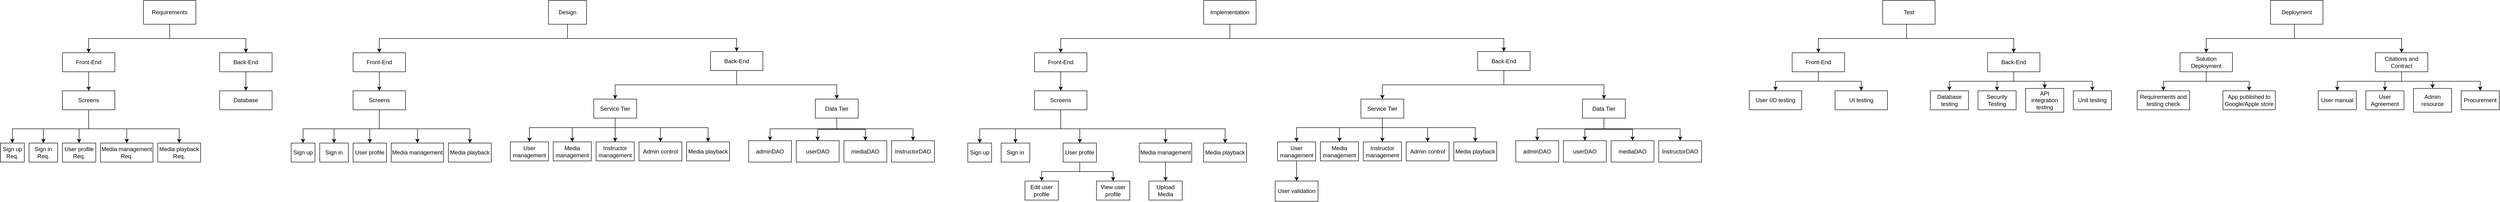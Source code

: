 <mxfile version="14.4.3" type="github">
  <diagram id="Z83CDnLwwzP-TWheSOMz" name="Page-1">
    <mxGraphModel dx="1422" dy="794" grid="1" gridSize="10" guides="1" tooltips="1" connect="1" arrows="1" fold="1" page="1" pageScale="1" pageWidth="850" pageHeight="1100" math="0" shadow="0">
      <root>
        <mxCell id="0" />
        <mxCell id="1" parent="0" />
        <mxCell id="xZ4t5qYj1OsYNwdSgrL3-1" value="Back-End" style="rounded=0;whiteSpace=wrap;html=1;" vertex="1" parent="1">
          <mxGeometry x="470" y="390" width="110" height="40" as="geometry" />
        </mxCell>
        <mxCell id="xZ4t5qYj1OsYNwdSgrL3-2" value="Database" style="rounded=0;whiteSpace=wrap;html=1;" vertex="1" parent="1">
          <mxGeometry x="470" y="470" width="110" height="40" as="geometry" />
        </mxCell>
        <mxCell id="xZ4t5qYj1OsYNwdSgrL3-3" value="" style="endArrow=classic;html=1;entryX=0.5;entryY=0;entryDx=0;entryDy=0;exitX=0.5;exitY=1;exitDx=0;exitDy=0;" edge="1" parent="1" source="xZ4t5qYj1OsYNwdSgrL3-1" target="xZ4t5qYj1OsYNwdSgrL3-2">
          <mxGeometry width="50" height="50" relative="1" as="geometry">
            <mxPoint x="130" y="430" as="sourcePoint" />
            <mxPoint x="180" y="380" as="targetPoint" />
          </mxGeometry>
        </mxCell>
        <mxCell id="xZ4t5qYj1OsYNwdSgrL3-6" value="" style="edgeStyle=orthogonalEdgeStyle;rounded=0;orthogonalLoop=1;jettySize=auto;html=1;" edge="1" parent="1" source="xZ4t5qYj1OsYNwdSgrL3-4" target="xZ4t5qYj1OsYNwdSgrL3-5">
          <mxGeometry relative="1" as="geometry" />
        </mxCell>
        <mxCell id="xZ4t5qYj1OsYNwdSgrL3-4" value="Front-End" style="rounded=0;whiteSpace=wrap;html=1;" vertex="1" parent="1">
          <mxGeometry x="140" y="390" width="110" height="40" as="geometry" />
        </mxCell>
        <mxCell id="xZ4t5qYj1OsYNwdSgrL3-16" value="" style="edgeStyle=orthogonalEdgeStyle;rounded=0;orthogonalLoop=1;jettySize=auto;html=1;entryX=0.5;entryY=0;entryDx=0;entryDy=0;" edge="1" parent="1" source="xZ4t5qYj1OsYNwdSgrL3-5" target="xZ4t5qYj1OsYNwdSgrL3-11">
          <mxGeometry relative="1" as="geometry">
            <Array as="points">
              <mxPoint x="195" y="550" />
              <mxPoint x="385" y="550" />
            </Array>
          </mxGeometry>
        </mxCell>
        <mxCell id="xZ4t5qYj1OsYNwdSgrL3-17" value="" style="edgeStyle=orthogonalEdgeStyle;rounded=0;orthogonalLoop=1;jettySize=auto;html=1;entryX=0.5;entryY=0;entryDx=0;entryDy=0;" edge="1" parent="1" source="xZ4t5qYj1OsYNwdSgrL3-5" target="xZ4t5qYj1OsYNwdSgrL3-7">
          <mxGeometry relative="1" as="geometry">
            <Array as="points">
              <mxPoint x="195" y="550" />
              <mxPoint x="35" y="550" />
            </Array>
          </mxGeometry>
        </mxCell>
        <mxCell id="xZ4t5qYj1OsYNwdSgrL3-18" value="" style="edgeStyle=orthogonalEdgeStyle;rounded=0;orthogonalLoop=1;jettySize=auto;html=1;" edge="1" parent="1" source="xZ4t5qYj1OsYNwdSgrL3-5" target="xZ4t5qYj1OsYNwdSgrL3-8">
          <mxGeometry relative="1" as="geometry">
            <Array as="points">
              <mxPoint x="195" y="550" />
              <mxPoint x="100" y="550" />
            </Array>
          </mxGeometry>
        </mxCell>
        <mxCell id="xZ4t5qYj1OsYNwdSgrL3-19" value="" style="edgeStyle=orthogonalEdgeStyle;rounded=0;orthogonalLoop=1;jettySize=auto;html=1;entryX=0.5;entryY=0;entryDx=0;entryDy=0;" edge="1" parent="1" source="xZ4t5qYj1OsYNwdSgrL3-5" target="xZ4t5qYj1OsYNwdSgrL3-10">
          <mxGeometry relative="1" as="geometry">
            <Array as="points">
              <mxPoint x="195" y="550" />
              <mxPoint x="275" y="550" />
            </Array>
          </mxGeometry>
        </mxCell>
        <mxCell id="xZ4t5qYj1OsYNwdSgrL3-5" value="Screens" style="rounded=0;whiteSpace=wrap;html=1;" vertex="1" parent="1">
          <mxGeometry x="140" y="470" width="110" height="40" as="geometry" />
        </mxCell>
        <mxCell id="xZ4t5qYj1OsYNwdSgrL3-7" value="Sign up Req." style="rounded=0;whiteSpace=wrap;html=1;" vertex="1" parent="1">
          <mxGeometry x="10" y="580" width="50" height="40" as="geometry" />
        </mxCell>
        <mxCell id="xZ4t5qYj1OsYNwdSgrL3-8" value="Sign in&lt;br&gt;Req." style="rounded=0;whiteSpace=wrap;html=1;" vertex="1" parent="1">
          <mxGeometry x="70" y="580" width="60" height="40" as="geometry" />
        </mxCell>
        <mxCell id="xZ4t5qYj1OsYNwdSgrL3-9" value="User profile&lt;br&gt;Req." style="rounded=0;whiteSpace=wrap;html=1;" vertex="1" parent="1">
          <mxGeometry x="140" y="580" width="70" height="40" as="geometry" />
        </mxCell>
        <mxCell id="xZ4t5qYj1OsYNwdSgrL3-10" value="Media management&lt;br&gt;Req." style="rounded=0;whiteSpace=wrap;html=1;" vertex="1" parent="1">
          <mxGeometry x="220" y="580" width="110" height="40" as="geometry" />
        </mxCell>
        <mxCell id="xZ4t5qYj1OsYNwdSgrL3-11" value="Media playback&lt;br&gt;Req." style="rounded=0;whiteSpace=wrap;html=1;" vertex="1" parent="1">
          <mxGeometry x="340" y="580" width="90" height="40" as="geometry" />
        </mxCell>
        <mxCell id="xZ4t5qYj1OsYNwdSgrL3-20" value="" style="edgeStyle=orthogonalEdgeStyle;rounded=0;orthogonalLoop=1;jettySize=auto;html=1;entryX=0.5;entryY=0;entryDx=0;entryDy=0;exitX=0.5;exitY=1;exitDx=0;exitDy=0;" edge="1" parent="1" source="xZ4t5qYj1OsYNwdSgrL3-5" target="xZ4t5qYj1OsYNwdSgrL3-9">
          <mxGeometry relative="1" as="geometry">
            <mxPoint x="205" y="540" as="sourcePoint" />
            <mxPoint x="285" y="590" as="targetPoint" />
            <Array as="points">
              <mxPoint x="195" y="550" />
              <mxPoint x="175" y="550" />
            </Array>
          </mxGeometry>
        </mxCell>
        <mxCell id="xZ4t5qYj1OsYNwdSgrL3-24" value="" style="edgeStyle=orthogonalEdgeStyle;rounded=0;orthogonalLoop=1;jettySize=auto;html=1;" edge="1" parent="1" source="xZ4t5qYj1OsYNwdSgrL3-23" target="xZ4t5qYj1OsYNwdSgrL3-4">
          <mxGeometry relative="1" as="geometry">
            <Array as="points">
              <mxPoint x="365" y="360" />
              <mxPoint x="195" y="360" />
            </Array>
          </mxGeometry>
        </mxCell>
        <mxCell id="xZ4t5qYj1OsYNwdSgrL3-25" style="edgeStyle=orthogonalEdgeStyle;rounded=0;orthogonalLoop=1;jettySize=auto;html=1;entryX=0.5;entryY=0;entryDx=0;entryDy=0;" edge="1" parent="1" source="xZ4t5qYj1OsYNwdSgrL3-23" target="xZ4t5qYj1OsYNwdSgrL3-1">
          <mxGeometry relative="1" as="geometry">
            <Array as="points">
              <mxPoint x="365" y="360" />
              <mxPoint x="525" y="360" />
            </Array>
          </mxGeometry>
        </mxCell>
        <mxCell id="xZ4t5qYj1OsYNwdSgrL3-23" value="Requirements" style="rounded=0;whiteSpace=wrap;html=1;" vertex="1" parent="1">
          <mxGeometry x="310" y="280" width="110" height="50" as="geometry" />
        </mxCell>
        <mxCell id="xZ4t5qYj1OsYNwdSgrL3-62" style="edgeStyle=orthogonalEdgeStyle;rounded=0;orthogonalLoop=1;jettySize=auto;html=1;entryX=0.5;entryY=0;entryDx=0;entryDy=0;" edge="1" parent="1" source="xZ4t5qYj1OsYNwdSgrL3-26" target="xZ4t5qYj1OsYNwdSgrL3-45">
          <mxGeometry relative="1" as="geometry">
            <Array as="points">
              <mxPoint x="1555" y="457.5" />
              <mxPoint x="1300" y="457.5" />
            </Array>
          </mxGeometry>
        </mxCell>
        <mxCell id="xZ4t5qYj1OsYNwdSgrL3-63" style="edgeStyle=orthogonalEdgeStyle;rounded=0;orthogonalLoop=1;jettySize=auto;html=1;entryX=0.5;entryY=0;entryDx=0;entryDy=0;" edge="1" parent="1" source="xZ4t5qYj1OsYNwdSgrL3-26" target="xZ4t5qYj1OsYNwdSgrL3-27">
          <mxGeometry relative="1" as="geometry">
            <Array as="points">
              <mxPoint x="1555" y="457.5" />
              <mxPoint x="1765" y="457.5" />
            </Array>
          </mxGeometry>
        </mxCell>
        <mxCell id="xZ4t5qYj1OsYNwdSgrL3-26" value="Back-End" style="rounded=0;whiteSpace=wrap;html=1;" vertex="1" parent="1">
          <mxGeometry x="1500" y="387.5" width="110" height="40" as="geometry" />
        </mxCell>
        <mxCell id="xZ4t5qYj1OsYNwdSgrL3-64" value="" style="edgeStyle=orthogonalEdgeStyle;rounded=0;orthogonalLoop=1;jettySize=auto;html=1;entryX=0.5;entryY=0;entryDx=0;entryDy=0;" edge="1" parent="1" source="xZ4t5qYj1OsYNwdSgrL3-27" target="xZ4t5qYj1OsYNwdSgrL3-55">
          <mxGeometry relative="1" as="geometry">
            <Array as="points">
              <mxPoint x="1765" y="550" />
              <mxPoint x="1925" y="550" />
            </Array>
          </mxGeometry>
        </mxCell>
        <mxCell id="xZ4t5qYj1OsYNwdSgrL3-65" value="" style="edgeStyle=orthogonalEdgeStyle;rounded=0;orthogonalLoop=1;jettySize=auto;html=1;entryX=0.5;entryY=0;entryDx=0;entryDy=0;" edge="1" parent="1" source="xZ4t5qYj1OsYNwdSgrL3-27" target="xZ4t5qYj1OsYNwdSgrL3-56">
          <mxGeometry relative="1" as="geometry">
            <Array as="points">
              <mxPoint x="1765" y="550" />
              <mxPoint x="1625" y="550" />
            </Array>
          </mxGeometry>
        </mxCell>
        <mxCell id="xZ4t5qYj1OsYNwdSgrL3-66" value="" style="edgeStyle=orthogonalEdgeStyle;rounded=0;orthogonalLoop=1;jettySize=auto;html=1;entryX=0.5;entryY=0;entryDx=0;entryDy=0;" edge="1" parent="1" source="xZ4t5qYj1OsYNwdSgrL3-27" target="xZ4t5qYj1OsYNwdSgrL3-53">
          <mxGeometry relative="1" as="geometry">
            <Array as="points">
              <mxPoint x="1765" y="551" />
              <mxPoint x="1725" y="551" />
            </Array>
          </mxGeometry>
        </mxCell>
        <mxCell id="xZ4t5qYj1OsYNwdSgrL3-67" style="edgeStyle=orthogonalEdgeStyle;rounded=0;orthogonalLoop=1;jettySize=auto;html=1;entryX=0.5;entryY=0;entryDx=0;entryDy=0;" edge="1" parent="1" source="xZ4t5qYj1OsYNwdSgrL3-27" target="xZ4t5qYj1OsYNwdSgrL3-54">
          <mxGeometry relative="1" as="geometry">
            <Array as="points">
              <mxPoint x="1765" y="551" />
              <mxPoint x="1825" y="551" />
            </Array>
          </mxGeometry>
        </mxCell>
        <mxCell id="xZ4t5qYj1OsYNwdSgrL3-27" value="Data Tier" style="rounded=0;whiteSpace=wrap;html=1;" vertex="1" parent="1">
          <mxGeometry x="1720" y="487.5" width="90" height="40" as="geometry" />
        </mxCell>
        <mxCell id="xZ4t5qYj1OsYNwdSgrL3-29" value="" style="edgeStyle=orthogonalEdgeStyle;rounded=0;orthogonalLoop=1;jettySize=auto;html=1;" edge="1" parent="1" source="xZ4t5qYj1OsYNwdSgrL3-30" target="xZ4t5qYj1OsYNwdSgrL3-35">
          <mxGeometry relative="1" as="geometry" />
        </mxCell>
        <mxCell id="xZ4t5qYj1OsYNwdSgrL3-30" value="Front-End" style="rounded=0;whiteSpace=wrap;html=1;" vertex="1" parent="1">
          <mxGeometry x="750" y="390" width="110" height="40" as="geometry" />
        </mxCell>
        <mxCell id="xZ4t5qYj1OsYNwdSgrL3-31" value="" style="edgeStyle=orthogonalEdgeStyle;rounded=0;orthogonalLoop=1;jettySize=auto;html=1;entryX=0.5;entryY=0;entryDx=0;entryDy=0;" edge="1" parent="1" source="xZ4t5qYj1OsYNwdSgrL3-35" target="xZ4t5qYj1OsYNwdSgrL3-40">
          <mxGeometry relative="1" as="geometry">
            <Array as="points">
              <mxPoint x="805" y="550" />
              <mxPoint x="995" y="550" />
            </Array>
          </mxGeometry>
        </mxCell>
        <mxCell id="xZ4t5qYj1OsYNwdSgrL3-32" value="" style="edgeStyle=orthogonalEdgeStyle;rounded=0;orthogonalLoop=1;jettySize=auto;html=1;entryX=0.5;entryY=0;entryDx=0;entryDy=0;" edge="1" parent="1" source="xZ4t5qYj1OsYNwdSgrL3-35" target="xZ4t5qYj1OsYNwdSgrL3-36">
          <mxGeometry relative="1" as="geometry">
            <Array as="points">
              <mxPoint x="805" y="550" />
              <mxPoint x="645" y="550" />
            </Array>
          </mxGeometry>
        </mxCell>
        <mxCell id="xZ4t5qYj1OsYNwdSgrL3-33" value="" style="edgeStyle=orthogonalEdgeStyle;rounded=0;orthogonalLoop=1;jettySize=auto;html=1;" edge="1" parent="1" source="xZ4t5qYj1OsYNwdSgrL3-35" target="xZ4t5qYj1OsYNwdSgrL3-37">
          <mxGeometry relative="1" as="geometry">
            <Array as="points">
              <mxPoint x="805" y="550" />
              <mxPoint x="710" y="550" />
            </Array>
          </mxGeometry>
        </mxCell>
        <mxCell id="xZ4t5qYj1OsYNwdSgrL3-34" value="" style="edgeStyle=orthogonalEdgeStyle;rounded=0;orthogonalLoop=1;jettySize=auto;html=1;entryX=0.5;entryY=0;entryDx=0;entryDy=0;" edge="1" parent="1" source="xZ4t5qYj1OsYNwdSgrL3-35" target="xZ4t5qYj1OsYNwdSgrL3-39">
          <mxGeometry relative="1" as="geometry">
            <Array as="points">
              <mxPoint x="805" y="550" />
              <mxPoint x="885" y="550" />
            </Array>
          </mxGeometry>
        </mxCell>
        <mxCell id="xZ4t5qYj1OsYNwdSgrL3-35" value="Screens" style="rounded=0;whiteSpace=wrap;html=1;" vertex="1" parent="1">
          <mxGeometry x="750" y="470" width="110" height="40" as="geometry" />
        </mxCell>
        <mxCell id="xZ4t5qYj1OsYNwdSgrL3-36" value="Sign up" style="rounded=0;whiteSpace=wrap;html=1;" vertex="1" parent="1">
          <mxGeometry x="620" y="580" width="50" height="40" as="geometry" />
        </mxCell>
        <mxCell id="xZ4t5qYj1OsYNwdSgrL3-37" value="Sign in" style="rounded=0;whiteSpace=wrap;html=1;" vertex="1" parent="1">
          <mxGeometry x="680" y="580" width="60" height="40" as="geometry" />
        </mxCell>
        <mxCell id="xZ4t5qYj1OsYNwdSgrL3-38" value="User profile" style="rounded=0;whiteSpace=wrap;html=1;" vertex="1" parent="1">
          <mxGeometry x="750" y="580" width="70" height="40" as="geometry" />
        </mxCell>
        <mxCell id="xZ4t5qYj1OsYNwdSgrL3-39" value="Media management" style="rounded=0;whiteSpace=wrap;html=1;" vertex="1" parent="1">
          <mxGeometry x="830" y="580" width="110" height="40" as="geometry" />
        </mxCell>
        <mxCell id="xZ4t5qYj1OsYNwdSgrL3-40" value="Media playback" style="rounded=0;whiteSpace=wrap;html=1;" vertex="1" parent="1">
          <mxGeometry x="950" y="580" width="90" height="40" as="geometry" />
        </mxCell>
        <mxCell id="xZ4t5qYj1OsYNwdSgrL3-41" value="" style="edgeStyle=orthogonalEdgeStyle;rounded=0;orthogonalLoop=1;jettySize=auto;html=1;entryX=0.5;entryY=0;entryDx=0;entryDy=0;exitX=0.5;exitY=1;exitDx=0;exitDy=0;" edge="1" parent="1" source="xZ4t5qYj1OsYNwdSgrL3-35" target="xZ4t5qYj1OsYNwdSgrL3-38">
          <mxGeometry relative="1" as="geometry">
            <mxPoint x="815" y="540" as="sourcePoint" />
            <mxPoint x="895" y="590" as="targetPoint" />
            <Array as="points">
              <mxPoint x="805" y="550" />
              <mxPoint x="785" y="550" />
            </Array>
          </mxGeometry>
        </mxCell>
        <mxCell id="xZ4t5qYj1OsYNwdSgrL3-42" value="" style="edgeStyle=orthogonalEdgeStyle;rounded=0;orthogonalLoop=1;jettySize=auto;html=1;" edge="1" parent="1" source="xZ4t5qYj1OsYNwdSgrL3-44" target="xZ4t5qYj1OsYNwdSgrL3-30">
          <mxGeometry relative="1" as="geometry">
            <Array as="points">
              <mxPoint x="1200" y="360" />
              <mxPoint x="805" y="360" />
            </Array>
          </mxGeometry>
        </mxCell>
        <mxCell id="xZ4t5qYj1OsYNwdSgrL3-43" style="edgeStyle=orthogonalEdgeStyle;rounded=0;orthogonalLoop=1;jettySize=auto;html=1;entryX=0.5;entryY=0;entryDx=0;entryDy=0;" edge="1" parent="1" source="xZ4t5qYj1OsYNwdSgrL3-44" target="xZ4t5qYj1OsYNwdSgrL3-26">
          <mxGeometry relative="1" as="geometry">
            <Array as="points">
              <mxPoint x="1200" y="360" />
              <mxPoint x="1555" y="360" />
            </Array>
          </mxGeometry>
        </mxCell>
        <mxCell id="xZ4t5qYj1OsYNwdSgrL3-44" value="Design" style="rounded=0;whiteSpace=wrap;html=1;" vertex="1" parent="1">
          <mxGeometry x="1160" y="280" width="80" height="50" as="geometry" />
        </mxCell>
        <mxCell id="xZ4t5qYj1OsYNwdSgrL3-57" value="" style="edgeStyle=orthogonalEdgeStyle;rounded=0;orthogonalLoop=1;jettySize=auto;html=1;entryX=0.5;entryY=0;entryDx=0;entryDy=0;" edge="1" parent="1" source="xZ4t5qYj1OsYNwdSgrL3-45" target="xZ4t5qYj1OsYNwdSgrL3-50">
          <mxGeometry relative="1" as="geometry">
            <Array as="points">
              <mxPoint x="1300" y="547.5" />
              <mxPoint x="1495" y="547.5" />
            </Array>
          </mxGeometry>
        </mxCell>
        <mxCell id="xZ4t5qYj1OsYNwdSgrL3-58" value="" style="edgeStyle=orthogonalEdgeStyle;rounded=0;orthogonalLoop=1;jettySize=auto;html=1;entryX=0.5;entryY=0;entryDx=0;entryDy=0;" edge="1" parent="1" source="xZ4t5qYj1OsYNwdSgrL3-45" target="xZ4t5qYj1OsYNwdSgrL3-49">
          <mxGeometry relative="1" as="geometry">
            <Array as="points">
              <mxPoint x="1300" y="547.5" />
              <mxPoint x="1395" y="547.5" />
            </Array>
          </mxGeometry>
        </mxCell>
        <mxCell id="xZ4t5qYj1OsYNwdSgrL3-59" value="" style="edgeStyle=orthogonalEdgeStyle;rounded=0;orthogonalLoop=1;jettySize=auto;html=1;entryX=0.5;entryY=0;entryDx=0;entryDy=0;" edge="1" parent="1" source="xZ4t5qYj1OsYNwdSgrL3-45" target="xZ4t5qYj1OsYNwdSgrL3-46">
          <mxGeometry relative="1" as="geometry">
            <Array as="points">
              <mxPoint x="1300" y="547.5" />
              <mxPoint x="1120" y="547.5" />
            </Array>
          </mxGeometry>
        </mxCell>
        <mxCell id="xZ4t5qYj1OsYNwdSgrL3-60" value="" style="edgeStyle=orthogonalEdgeStyle;rounded=0;orthogonalLoop=1;jettySize=auto;html=1;entryX=0.5;entryY=0;entryDx=0;entryDy=0;" edge="1" parent="1" source="xZ4t5qYj1OsYNwdSgrL3-45" target="xZ4t5qYj1OsYNwdSgrL3-47">
          <mxGeometry relative="1" as="geometry">
            <Array as="points">
              <mxPoint x="1300" y="547.5" />
              <mxPoint x="1210" y="547.5" />
            </Array>
          </mxGeometry>
        </mxCell>
        <mxCell id="xZ4t5qYj1OsYNwdSgrL3-61" value="" style="edgeStyle=orthogonalEdgeStyle;rounded=0;orthogonalLoop=1;jettySize=auto;html=1;" edge="1" parent="1" source="xZ4t5qYj1OsYNwdSgrL3-45" target="xZ4t5qYj1OsYNwdSgrL3-48">
          <mxGeometry relative="1" as="geometry" />
        </mxCell>
        <mxCell id="xZ4t5qYj1OsYNwdSgrL3-45" value="Service Tier" style="rounded=0;whiteSpace=wrap;html=1;" vertex="1" parent="1">
          <mxGeometry x="1255" y="487.5" width="90" height="40" as="geometry" />
        </mxCell>
        <mxCell id="xZ4t5qYj1OsYNwdSgrL3-46" value="User management" style="rounded=0;whiteSpace=wrap;html=1;" vertex="1" parent="1">
          <mxGeometry x="1080" y="577.5" width="80" height="40" as="geometry" />
        </mxCell>
        <mxCell id="xZ4t5qYj1OsYNwdSgrL3-47" value="Media management" style="rounded=0;whiteSpace=wrap;html=1;" vertex="1" parent="1">
          <mxGeometry x="1170" y="577.5" width="80" height="40" as="geometry" />
        </mxCell>
        <mxCell id="xZ4t5qYj1OsYNwdSgrL3-48" value="Instructor management" style="rounded=0;whiteSpace=wrap;html=1;" vertex="1" parent="1">
          <mxGeometry x="1260" y="577.5" width="80" height="40" as="geometry" />
        </mxCell>
        <mxCell id="xZ4t5qYj1OsYNwdSgrL3-49" value="Admin control" style="rounded=0;whiteSpace=wrap;html=1;" vertex="1" parent="1">
          <mxGeometry x="1350" y="577.5" width="90" height="40" as="geometry" />
        </mxCell>
        <mxCell id="xZ4t5qYj1OsYNwdSgrL3-50" value="Media playback" style="rounded=0;whiteSpace=wrap;html=1;" vertex="1" parent="1">
          <mxGeometry x="1450" y="577.5" width="90" height="40" as="geometry" />
        </mxCell>
        <mxCell id="xZ4t5qYj1OsYNwdSgrL3-53" value="userDAO" style="whiteSpace=wrap;html=1;rounded=0;" vertex="1" parent="1">
          <mxGeometry x="1680" y="575" width="90" height="45" as="geometry" />
        </mxCell>
        <mxCell id="xZ4t5qYj1OsYNwdSgrL3-54" value="mediaDAO" style="whiteSpace=wrap;html=1;rounded=0;" vertex="1" parent="1">
          <mxGeometry x="1780" y="575" width="90" height="45" as="geometry" />
        </mxCell>
        <mxCell id="xZ4t5qYj1OsYNwdSgrL3-55" value="InstructorDAO" style="whiteSpace=wrap;html=1;rounded=0;" vertex="1" parent="1">
          <mxGeometry x="1880" y="575" width="90" height="45" as="geometry" />
        </mxCell>
        <mxCell id="xZ4t5qYj1OsYNwdSgrL3-56" value="adminDAO" style="whiteSpace=wrap;html=1;rounded=0;" vertex="1" parent="1">
          <mxGeometry x="1580" y="575" width="90" height="45" as="geometry" />
        </mxCell>
        <mxCell id="xZ4t5qYj1OsYNwdSgrL3-68" style="edgeStyle=orthogonalEdgeStyle;rounded=0;orthogonalLoop=1;jettySize=auto;html=1;entryX=0.5;entryY=0;entryDx=0;entryDy=0;" edge="1" parent="1" source="xZ4t5qYj1OsYNwdSgrL3-70" target="xZ4t5qYj1OsYNwdSgrL3-97">
          <mxGeometry relative="1" as="geometry">
            <Array as="points">
              <mxPoint x="3165" y="457.5" />
              <mxPoint x="2910" y="457.5" />
            </Array>
          </mxGeometry>
        </mxCell>
        <mxCell id="xZ4t5qYj1OsYNwdSgrL3-69" style="edgeStyle=orthogonalEdgeStyle;rounded=0;orthogonalLoop=1;jettySize=auto;html=1;entryX=0.5;entryY=0;entryDx=0;entryDy=0;" edge="1" parent="1" source="xZ4t5qYj1OsYNwdSgrL3-70" target="xZ4t5qYj1OsYNwdSgrL3-75">
          <mxGeometry relative="1" as="geometry">
            <Array as="points">
              <mxPoint x="3165" y="457.5" />
              <mxPoint x="3375" y="457.5" />
            </Array>
          </mxGeometry>
        </mxCell>
        <mxCell id="xZ4t5qYj1OsYNwdSgrL3-70" value="Back-End" style="rounded=0;whiteSpace=wrap;html=1;" vertex="1" parent="1">
          <mxGeometry x="3110" y="387.5" width="110" height="40" as="geometry" />
        </mxCell>
        <mxCell id="xZ4t5qYj1OsYNwdSgrL3-71" value="" style="edgeStyle=orthogonalEdgeStyle;rounded=0;orthogonalLoop=1;jettySize=auto;html=1;entryX=0.5;entryY=0;entryDx=0;entryDy=0;" edge="1" parent="1" source="xZ4t5qYj1OsYNwdSgrL3-75">
          <mxGeometry relative="1" as="geometry">
            <Array as="points">
              <mxPoint x="3375" y="550" />
              <mxPoint x="3535" y="550" />
            </Array>
            <mxPoint x="3535" y="575" as="targetPoint" />
          </mxGeometry>
        </mxCell>
        <mxCell id="xZ4t5qYj1OsYNwdSgrL3-72" value="" style="edgeStyle=orthogonalEdgeStyle;rounded=0;orthogonalLoop=1;jettySize=auto;html=1;entryX=0.5;entryY=0;entryDx=0;entryDy=0;" edge="1" parent="1" source="xZ4t5qYj1OsYNwdSgrL3-75" target="xZ4t5qYj1OsYNwdSgrL3-106">
          <mxGeometry relative="1" as="geometry">
            <Array as="points">
              <mxPoint x="3375" y="550" />
              <mxPoint x="3235" y="550" />
            </Array>
          </mxGeometry>
        </mxCell>
        <mxCell id="xZ4t5qYj1OsYNwdSgrL3-73" value="" style="edgeStyle=orthogonalEdgeStyle;rounded=0;orthogonalLoop=1;jettySize=auto;html=1;entryX=0.5;entryY=0;entryDx=0;entryDy=0;" edge="1" parent="1" source="xZ4t5qYj1OsYNwdSgrL3-75" target="xZ4t5qYj1OsYNwdSgrL3-103">
          <mxGeometry relative="1" as="geometry">
            <Array as="points">
              <mxPoint x="3375" y="551" />
              <mxPoint x="3335" y="551" />
            </Array>
          </mxGeometry>
        </mxCell>
        <mxCell id="xZ4t5qYj1OsYNwdSgrL3-74" style="edgeStyle=orthogonalEdgeStyle;rounded=0;orthogonalLoop=1;jettySize=auto;html=1;entryX=0.5;entryY=0;entryDx=0;entryDy=0;" edge="1" parent="1" source="xZ4t5qYj1OsYNwdSgrL3-75" target="xZ4t5qYj1OsYNwdSgrL3-104">
          <mxGeometry relative="1" as="geometry">
            <Array as="points">
              <mxPoint x="3375" y="551" />
              <mxPoint x="3435" y="551" />
            </Array>
          </mxGeometry>
        </mxCell>
        <mxCell id="xZ4t5qYj1OsYNwdSgrL3-75" value="Data Tier" style="rounded=0;whiteSpace=wrap;html=1;" vertex="1" parent="1">
          <mxGeometry x="3330" y="487.5" width="90" height="40" as="geometry" />
        </mxCell>
        <mxCell id="xZ4t5qYj1OsYNwdSgrL3-76" value="" style="edgeStyle=orthogonalEdgeStyle;rounded=0;orthogonalLoop=1;jettySize=auto;html=1;" edge="1" parent="1" source="xZ4t5qYj1OsYNwdSgrL3-77" target="xZ4t5qYj1OsYNwdSgrL3-82">
          <mxGeometry relative="1" as="geometry" />
        </mxCell>
        <mxCell id="xZ4t5qYj1OsYNwdSgrL3-77" value="Front-End" style="rounded=0;whiteSpace=wrap;html=1;" vertex="1" parent="1">
          <mxGeometry x="2180" y="390" width="110" height="40" as="geometry" />
        </mxCell>
        <mxCell id="xZ4t5qYj1OsYNwdSgrL3-78" value="" style="edgeStyle=orthogonalEdgeStyle;rounded=0;orthogonalLoop=1;jettySize=auto;html=1;entryX=0.5;entryY=0;entryDx=0;entryDy=0;" edge="1" parent="1" source="xZ4t5qYj1OsYNwdSgrL3-82" target="xZ4t5qYj1OsYNwdSgrL3-87">
          <mxGeometry relative="1" as="geometry">
            <Array as="points">
              <mxPoint x="2235" y="550" />
              <mxPoint x="2580" y="550" />
            </Array>
          </mxGeometry>
        </mxCell>
        <mxCell id="xZ4t5qYj1OsYNwdSgrL3-79" value="" style="edgeStyle=orthogonalEdgeStyle;rounded=0;orthogonalLoop=1;jettySize=auto;html=1;entryX=0.5;entryY=0;entryDx=0;entryDy=0;" edge="1" parent="1" source="xZ4t5qYj1OsYNwdSgrL3-82" target="xZ4t5qYj1OsYNwdSgrL3-83">
          <mxGeometry relative="1" as="geometry">
            <Array as="points">
              <mxPoint x="2235" y="550" />
              <mxPoint x="2065" y="550" />
            </Array>
          </mxGeometry>
        </mxCell>
        <mxCell id="xZ4t5qYj1OsYNwdSgrL3-80" value="" style="edgeStyle=orthogonalEdgeStyle;rounded=0;orthogonalLoop=1;jettySize=auto;html=1;" edge="1" parent="1" source="xZ4t5qYj1OsYNwdSgrL3-82" target="xZ4t5qYj1OsYNwdSgrL3-84">
          <mxGeometry relative="1" as="geometry">
            <Array as="points">
              <mxPoint x="2235" y="550" />
              <mxPoint x="2140" y="550" />
            </Array>
          </mxGeometry>
        </mxCell>
        <mxCell id="xZ4t5qYj1OsYNwdSgrL3-81" value="" style="edgeStyle=orthogonalEdgeStyle;rounded=0;orthogonalLoop=1;jettySize=auto;html=1;entryX=0.5;entryY=0;entryDx=0;entryDy=0;" edge="1" parent="1" source="xZ4t5qYj1OsYNwdSgrL3-82" target="xZ4t5qYj1OsYNwdSgrL3-86">
          <mxGeometry relative="1" as="geometry">
            <Array as="points">
              <mxPoint x="2235" y="550" />
              <mxPoint x="2455" y="550" />
            </Array>
          </mxGeometry>
        </mxCell>
        <mxCell id="xZ4t5qYj1OsYNwdSgrL3-82" value="Screens" style="rounded=0;whiteSpace=wrap;html=1;" vertex="1" parent="1">
          <mxGeometry x="2180" y="470" width="110" height="40" as="geometry" />
        </mxCell>
        <mxCell id="xZ4t5qYj1OsYNwdSgrL3-83" value="Sign up" style="rounded=0;whiteSpace=wrap;html=1;" vertex="1" parent="1">
          <mxGeometry x="2040" y="580" width="50" height="40" as="geometry" />
        </mxCell>
        <mxCell id="xZ4t5qYj1OsYNwdSgrL3-84" value="Sign in" style="rounded=0;whiteSpace=wrap;html=1;" vertex="1" parent="1">
          <mxGeometry x="2110" y="580" width="60" height="40" as="geometry" />
        </mxCell>
        <mxCell id="xZ4t5qYj1OsYNwdSgrL3-114" value="" style="edgeStyle=orthogonalEdgeStyle;rounded=0;orthogonalLoop=1;jettySize=auto;html=1;" edge="1" parent="1" source="xZ4t5qYj1OsYNwdSgrL3-85" target="xZ4t5qYj1OsYNwdSgrL3-111">
          <mxGeometry relative="1" as="geometry" />
        </mxCell>
        <mxCell id="xZ4t5qYj1OsYNwdSgrL3-115" style="edgeStyle=orthogonalEdgeStyle;rounded=0;orthogonalLoop=1;jettySize=auto;html=1;entryX=0.5;entryY=0;entryDx=0;entryDy=0;" edge="1" parent="1" source="xZ4t5qYj1OsYNwdSgrL3-85" target="xZ4t5qYj1OsYNwdSgrL3-110">
          <mxGeometry relative="1" as="geometry">
            <Array as="points">
              <mxPoint x="2275" y="640" />
              <mxPoint x="2195" y="640" />
            </Array>
          </mxGeometry>
        </mxCell>
        <mxCell id="xZ4t5qYj1OsYNwdSgrL3-85" value="User profile" style="rounded=0;whiteSpace=wrap;html=1;" vertex="1" parent="1">
          <mxGeometry x="2240" y="580" width="70" height="40" as="geometry" />
        </mxCell>
        <mxCell id="xZ4t5qYj1OsYNwdSgrL3-113" value="" style="edgeStyle=orthogonalEdgeStyle;rounded=0;orthogonalLoop=1;jettySize=auto;html=1;" edge="1" parent="1" source="xZ4t5qYj1OsYNwdSgrL3-86" target="xZ4t5qYj1OsYNwdSgrL3-112">
          <mxGeometry relative="1" as="geometry" />
        </mxCell>
        <mxCell id="xZ4t5qYj1OsYNwdSgrL3-86" value="Media management" style="rounded=0;whiteSpace=wrap;html=1;" vertex="1" parent="1">
          <mxGeometry x="2400" y="580" width="110" height="40" as="geometry" />
        </mxCell>
        <mxCell id="xZ4t5qYj1OsYNwdSgrL3-87" value="Media playback" style="rounded=0;whiteSpace=wrap;html=1;" vertex="1" parent="1">
          <mxGeometry x="2535" y="580" width="90" height="40" as="geometry" />
        </mxCell>
        <mxCell id="xZ4t5qYj1OsYNwdSgrL3-88" value="" style="edgeStyle=orthogonalEdgeStyle;rounded=0;orthogonalLoop=1;jettySize=auto;html=1;entryX=0.5;entryY=0;entryDx=0;entryDy=0;exitX=0.5;exitY=1;exitDx=0;exitDy=0;" edge="1" parent="1" source="xZ4t5qYj1OsYNwdSgrL3-82" target="xZ4t5qYj1OsYNwdSgrL3-85">
          <mxGeometry relative="1" as="geometry">
            <mxPoint x="2245" y="540" as="sourcePoint" />
            <mxPoint x="2325" y="590" as="targetPoint" />
            <Array as="points">
              <mxPoint x="2235" y="550" />
              <mxPoint x="2275" y="550" />
            </Array>
          </mxGeometry>
        </mxCell>
        <mxCell id="xZ4t5qYj1OsYNwdSgrL3-89" value="" style="edgeStyle=orthogonalEdgeStyle;rounded=0;orthogonalLoop=1;jettySize=auto;html=1;" edge="1" parent="1" source="xZ4t5qYj1OsYNwdSgrL3-91" target="xZ4t5qYj1OsYNwdSgrL3-77">
          <mxGeometry relative="1" as="geometry">
            <Array as="points">
              <mxPoint x="2590" y="360" />
              <mxPoint x="2235" y="360" />
            </Array>
          </mxGeometry>
        </mxCell>
        <mxCell id="xZ4t5qYj1OsYNwdSgrL3-90" style="edgeStyle=orthogonalEdgeStyle;rounded=0;orthogonalLoop=1;jettySize=auto;html=1;entryX=0.5;entryY=0;entryDx=0;entryDy=0;" edge="1" parent="1" source="xZ4t5qYj1OsYNwdSgrL3-91" target="xZ4t5qYj1OsYNwdSgrL3-70">
          <mxGeometry relative="1" as="geometry">
            <Array as="points">
              <mxPoint x="2590" y="360" />
              <mxPoint x="3165" y="360" />
            </Array>
          </mxGeometry>
        </mxCell>
        <mxCell id="xZ4t5qYj1OsYNwdSgrL3-91" value="Implementation" style="rounded=0;whiteSpace=wrap;html=1;" vertex="1" parent="1">
          <mxGeometry x="2535" y="280" width="110" height="50" as="geometry" />
        </mxCell>
        <mxCell id="xZ4t5qYj1OsYNwdSgrL3-92" value="" style="edgeStyle=orthogonalEdgeStyle;rounded=0;orthogonalLoop=1;jettySize=auto;html=1;entryX=0.5;entryY=0;entryDx=0;entryDy=0;" edge="1" parent="1" source="xZ4t5qYj1OsYNwdSgrL3-97" target="xZ4t5qYj1OsYNwdSgrL3-102">
          <mxGeometry relative="1" as="geometry">
            <Array as="points">
              <mxPoint x="2910" y="547.5" />
              <mxPoint x="3105" y="547.5" />
            </Array>
          </mxGeometry>
        </mxCell>
        <mxCell id="xZ4t5qYj1OsYNwdSgrL3-93" value="" style="edgeStyle=orthogonalEdgeStyle;rounded=0;orthogonalLoop=1;jettySize=auto;html=1;entryX=0.5;entryY=0;entryDx=0;entryDy=0;" edge="1" parent="1" source="xZ4t5qYj1OsYNwdSgrL3-97" target="xZ4t5qYj1OsYNwdSgrL3-101">
          <mxGeometry relative="1" as="geometry">
            <Array as="points">
              <mxPoint x="2910" y="547.5" />
              <mxPoint x="3005" y="547.5" />
            </Array>
          </mxGeometry>
        </mxCell>
        <mxCell id="xZ4t5qYj1OsYNwdSgrL3-94" value="" style="edgeStyle=orthogonalEdgeStyle;rounded=0;orthogonalLoop=1;jettySize=auto;html=1;entryX=0.5;entryY=0;entryDx=0;entryDy=0;" edge="1" parent="1" source="xZ4t5qYj1OsYNwdSgrL3-97" target="xZ4t5qYj1OsYNwdSgrL3-98">
          <mxGeometry relative="1" as="geometry">
            <Array as="points">
              <mxPoint x="2910" y="547.5" />
              <mxPoint x="2730" y="547.5" />
            </Array>
          </mxGeometry>
        </mxCell>
        <mxCell id="xZ4t5qYj1OsYNwdSgrL3-95" value="" style="edgeStyle=orthogonalEdgeStyle;rounded=0;orthogonalLoop=1;jettySize=auto;html=1;entryX=0.5;entryY=0;entryDx=0;entryDy=0;" edge="1" parent="1" source="xZ4t5qYj1OsYNwdSgrL3-97" target="xZ4t5qYj1OsYNwdSgrL3-99">
          <mxGeometry relative="1" as="geometry">
            <Array as="points">
              <mxPoint x="2910" y="547.5" />
              <mxPoint x="2820" y="547.5" />
            </Array>
          </mxGeometry>
        </mxCell>
        <mxCell id="xZ4t5qYj1OsYNwdSgrL3-96" value="" style="edgeStyle=orthogonalEdgeStyle;rounded=0;orthogonalLoop=1;jettySize=auto;html=1;" edge="1" parent="1" source="xZ4t5qYj1OsYNwdSgrL3-97" target="xZ4t5qYj1OsYNwdSgrL3-100">
          <mxGeometry relative="1" as="geometry" />
        </mxCell>
        <mxCell id="xZ4t5qYj1OsYNwdSgrL3-97" value="Service Tier" style="rounded=0;whiteSpace=wrap;html=1;" vertex="1" parent="1">
          <mxGeometry x="2865" y="487.5" width="90" height="40" as="geometry" />
        </mxCell>
        <mxCell id="xZ4t5qYj1OsYNwdSgrL3-118" value="" style="edgeStyle=orthogonalEdgeStyle;rounded=0;orthogonalLoop=1;jettySize=auto;html=1;" edge="1" parent="1" source="xZ4t5qYj1OsYNwdSgrL3-98" target="xZ4t5qYj1OsYNwdSgrL3-117">
          <mxGeometry relative="1" as="geometry" />
        </mxCell>
        <mxCell id="xZ4t5qYj1OsYNwdSgrL3-98" value="User management" style="rounded=0;whiteSpace=wrap;html=1;" vertex="1" parent="1">
          <mxGeometry x="2690" y="577.5" width="80" height="40" as="geometry" />
        </mxCell>
        <mxCell id="xZ4t5qYj1OsYNwdSgrL3-99" value="Media management" style="rounded=0;whiteSpace=wrap;html=1;" vertex="1" parent="1">
          <mxGeometry x="2780" y="577.5" width="80" height="40" as="geometry" />
        </mxCell>
        <mxCell id="xZ4t5qYj1OsYNwdSgrL3-100" value="Instructor management" style="rounded=0;whiteSpace=wrap;html=1;" vertex="1" parent="1">
          <mxGeometry x="2870" y="577.5" width="80" height="40" as="geometry" />
        </mxCell>
        <mxCell id="xZ4t5qYj1OsYNwdSgrL3-101" value="Admin control" style="rounded=0;whiteSpace=wrap;html=1;" vertex="1" parent="1">
          <mxGeometry x="2960" y="577.5" width="90" height="40" as="geometry" />
        </mxCell>
        <mxCell id="xZ4t5qYj1OsYNwdSgrL3-102" value="Media playback" style="rounded=0;whiteSpace=wrap;html=1;" vertex="1" parent="1">
          <mxGeometry x="3060" y="577.5" width="90" height="40" as="geometry" />
        </mxCell>
        <mxCell id="xZ4t5qYj1OsYNwdSgrL3-103" value="userDAO" style="whiteSpace=wrap;html=1;rounded=0;" vertex="1" parent="1">
          <mxGeometry x="3290" y="575" width="90" height="45" as="geometry" />
        </mxCell>
        <mxCell id="xZ4t5qYj1OsYNwdSgrL3-104" value="mediaDAO" style="whiteSpace=wrap;html=1;rounded=0;" vertex="1" parent="1">
          <mxGeometry x="3390" y="575" width="90" height="45" as="geometry" />
        </mxCell>
        <mxCell id="xZ4t5qYj1OsYNwdSgrL3-105" value="InstructorDAO" style="whiteSpace=wrap;html=1;rounded=0;" vertex="1" parent="1">
          <mxGeometry x="3490" y="575" width="90" height="45" as="geometry" />
        </mxCell>
        <mxCell id="xZ4t5qYj1OsYNwdSgrL3-106" value="adminDAO" style="whiteSpace=wrap;html=1;rounded=0;" vertex="1" parent="1">
          <mxGeometry x="3190" y="575" width="90" height="45" as="geometry" />
        </mxCell>
        <mxCell id="xZ4t5qYj1OsYNwdSgrL3-110" value="Edit user profile" style="rounded=0;whiteSpace=wrap;html=1;" vertex="1" parent="1">
          <mxGeometry x="2160" y="660" width="70" height="40" as="geometry" />
        </mxCell>
        <mxCell id="xZ4t5qYj1OsYNwdSgrL3-111" value="View user profile" style="rounded=0;whiteSpace=wrap;html=1;" vertex="1" parent="1">
          <mxGeometry x="2310" y="660" width="70" height="40" as="geometry" />
        </mxCell>
        <mxCell id="xZ4t5qYj1OsYNwdSgrL3-112" value="Upload Media" style="rounded=0;whiteSpace=wrap;html=1;" vertex="1" parent="1">
          <mxGeometry x="2420" y="660" width="70" height="40" as="geometry" />
        </mxCell>
        <mxCell id="xZ4t5qYj1OsYNwdSgrL3-117" value="User validation" style="whiteSpace=wrap;html=1;rounded=0;" vertex="1" parent="1">
          <mxGeometry x="2685" y="660" width="90" height="42.5" as="geometry" />
        </mxCell>
        <mxCell id="xZ4t5qYj1OsYNwdSgrL3-144" style="edgeStyle=orthogonalEdgeStyle;rounded=0;orthogonalLoop=1;jettySize=auto;html=1;entryX=0.5;entryY=0;entryDx=0;entryDy=0;" edge="1" parent="1" source="xZ4t5qYj1OsYNwdSgrL3-120" target="xZ4t5qYj1OsYNwdSgrL3-121">
          <mxGeometry relative="1" as="geometry">
            <Array as="points">
              <mxPoint x="4235" y="450" />
              <mxPoint x="4100" y="450" />
            </Array>
          </mxGeometry>
        </mxCell>
        <mxCell id="xZ4t5qYj1OsYNwdSgrL3-145" style="edgeStyle=orthogonalEdgeStyle;rounded=0;orthogonalLoop=1;jettySize=auto;html=1;entryX=0.5;entryY=0;entryDx=0;entryDy=0;" edge="1" parent="1" source="xZ4t5qYj1OsYNwdSgrL3-120" target="xZ4t5qYj1OsYNwdSgrL3-141">
          <mxGeometry relative="1" as="geometry" />
        </mxCell>
        <mxCell id="xZ4t5qYj1OsYNwdSgrL3-146" style="edgeStyle=orthogonalEdgeStyle;rounded=0;orthogonalLoop=1;jettySize=auto;html=1;entryX=0.5;entryY=0;entryDx=0;entryDy=0;" edge="1" parent="1" source="xZ4t5qYj1OsYNwdSgrL3-120" target="xZ4t5qYj1OsYNwdSgrL3-143">
          <mxGeometry relative="1" as="geometry">
            <Array as="points">
              <mxPoint x="4235" y="450" />
              <mxPoint x="4400" y="450" />
            </Array>
          </mxGeometry>
        </mxCell>
        <mxCell id="xZ4t5qYj1OsYNwdSgrL3-147" style="edgeStyle=orthogonalEdgeStyle;rounded=0;orthogonalLoop=1;jettySize=auto;html=1;entryX=0.5;entryY=0;entryDx=0;entryDy=0;" edge="1" parent="1" source="xZ4t5qYj1OsYNwdSgrL3-120" target="xZ4t5qYj1OsYNwdSgrL3-142">
          <mxGeometry relative="1" as="geometry" />
        </mxCell>
        <mxCell id="xZ4t5qYj1OsYNwdSgrL3-120" value="Back-End" style="rounded=0;whiteSpace=wrap;html=1;" vertex="1" parent="1">
          <mxGeometry x="4180" y="390" width="110" height="40" as="geometry" />
        </mxCell>
        <mxCell id="xZ4t5qYj1OsYNwdSgrL3-121" value="Database&lt;br&gt;testing" style="rounded=0;whiteSpace=wrap;html=1;" vertex="1" parent="1">
          <mxGeometry x="4060" y="470" width="80" height="40" as="geometry" />
        </mxCell>
        <mxCell id="xZ4t5qYj1OsYNwdSgrL3-123" value="" style="edgeStyle=orthogonalEdgeStyle;rounded=0;orthogonalLoop=1;jettySize=auto;html=1;" edge="1" parent="1" source="xZ4t5qYj1OsYNwdSgrL3-124" target="xZ4t5qYj1OsYNwdSgrL3-129">
          <mxGeometry relative="1" as="geometry" />
        </mxCell>
        <mxCell id="xZ4t5qYj1OsYNwdSgrL3-140" style="edgeStyle=orthogonalEdgeStyle;rounded=0;orthogonalLoop=1;jettySize=auto;html=1;entryX=0.5;entryY=0;entryDx=0;entryDy=0;" edge="1" parent="1" source="xZ4t5qYj1OsYNwdSgrL3-124" target="xZ4t5qYj1OsYNwdSgrL3-139">
          <mxGeometry relative="1" as="geometry" />
        </mxCell>
        <mxCell id="xZ4t5qYj1OsYNwdSgrL3-124" value="Front-End" style="rounded=0;whiteSpace=wrap;html=1;" vertex="1" parent="1">
          <mxGeometry x="3770" y="390" width="110" height="40" as="geometry" />
        </mxCell>
        <mxCell id="xZ4t5qYj1OsYNwdSgrL3-129" value="User I/O testing" style="rounded=0;whiteSpace=wrap;html=1;" vertex="1" parent="1">
          <mxGeometry x="3680" y="470" width="110" height="40" as="geometry" />
        </mxCell>
        <mxCell id="xZ4t5qYj1OsYNwdSgrL3-136" value="" style="edgeStyle=orthogonalEdgeStyle;rounded=0;orthogonalLoop=1;jettySize=auto;html=1;" edge="1" parent="1" source="xZ4t5qYj1OsYNwdSgrL3-138" target="xZ4t5qYj1OsYNwdSgrL3-124">
          <mxGeometry relative="1" as="geometry">
            <Array as="points">
              <mxPoint x="4010" y="360" />
              <mxPoint x="3825" y="360" />
            </Array>
          </mxGeometry>
        </mxCell>
        <mxCell id="xZ4t5qYj1OsYNwdSgrL3-137" style="edgeStyle=orthogonalEdgeStyle;rounded=0;orthogonalLoop=1;jettySize=auto;html=1;entryX=0.5;entryY=0;entryDx=0;entryDy=0;" edge="1" parent="1" source="xZ4t5qYj1OsYNwdSgrL3-138" target="xZ4t5qYj1OsYNwdSgrL3-120">
          <mxGeometry relative="1" as="geometry">
            <Array as="points">
              <mxPoint x="4010" y="360" />
              <mxPoint x="4235" y="360" />
            </Array>
          </mxGeometry>
        </mxCell>
        <mxCell id="xZ4t5qYj1OsYNwdSgrL3-138" value="Test" style="rounded=0;whiteSpace=wrap;html=1;" vertex="1" parent="1">
          <mxGeometry x="3960" y="280" width="110" height="50" as="geometry" />
        </mxCell>
        <mxCell id="xZ4t5qYj1OsYNwdSgrL3-139" value="UI testing" style="rounded=0;whiteSpace=wrap;html=1;" vertex="1" parent="1">
          <mxGeometry x="3860" y="470" width="110" height="40" as="geometry" />
        </mxCell>
        <mxCell id="xZ4t5qYj1OsYNwdSgrL3-141" value="Security Testing" style="rounded=0;whiteSpace=wrap;html=1;" vertex="1" parent="1">
          <mxGeometry x="4160" y="470" width="80" height="40" as="geometry" />
        </mxCell>
        <mxCell id="xZ4t5qYj1OsYNwdSgrL3-142" value="API integration testing" style="rounded=0;whiteSpace=wrap;html=1;" vertex="1" parent="1">
          <mxGeometry x="4260" y="465" width="80" height="50" as="geometry" />
        </mxCell>
        <mxCell id="xZ4t5qYj1OsYNwdSgrL3-143" value="Unit testing" style="rounded=0;whiteSpace=wrap;html=1;" vertex="1" parent="1">
          <mxGeometry x="4360" y="470" width="80" height="40" as="geometry" />
        </mxCell>
        <mxCell id="xZ4t5qYj1OsYNwdSgrL3-148" style="edgeStyle=orthogonalEdgeStyle;rounded=0;orthogonalLoop=1;jettySize=auto;html=1;entryX=0.5;entryY=0;entryDx=0;entryDy=0;" edge="1" parent="1" source="xZ4t5qYj1OsYNwdSgrL3-152" target="xZ4t5qYj1OsYNwdSgrL3-153">
          <mxGeometry relative="1" as="geometry">
            <Array as="points">
              <mxPoint x="5049" y="450" />
              <mxPoint x="4914" y="450" />
            </Array>
          </mxGeometry>
        </mxCell>
        <mxCell id="xZ4t5qYj1OsYNwdSgrL3-149" style="edgeStyle=orthogonalEdgeStyle;rounded=0;orthogonalLoop=1;jettySize=auto;html=1;entryX=0.5;entryY=0;entryDx=0;entryDy=0;" edge="1" parent="1" source="xZ4t5qYj1OsYNwdSgrL3-152" target="xZ4t5qYj1OsYNwdSgrL3-162">
          <mxGeometry relative="1" as="geometry" />
        </mxCell>
        <mxCell id="xZ4t5qYj1OsYNwdSgrL3-150" style="edgeStyle=orthogonalEdgeStyle;rounded=0;orthogonalLoop=1;jettySize=auto;html=1;entryX=0.5;entryY=0;entryDx=0;entryDy=0;" edge="1" parent="1" source="xZ4t5qYj1OsYNwdSgrL3-152" target="xZ4t5qYj1OsYNwdSgrL3-164">
          <mxGeometry relative="1" as="geometry">
            <Array as="points">
              <mxPoint x="5049" y="450" />
              <mxPoint x="5214" y="450" />
            </Array>
          </mxGeometry>
        </mxCell>
        <mxCell id="xZ4t5qYj1OsYNwdSgrL3-151" style="edgeStyle=orthogonalEdgeStyle;rounded=0;orthogonalLoop=1;jettySize=auto;html=1;entryX=0.5;entryY=0;entryDx=0;entryDy=0;" edge="1" parent="1" source="xZ4t5qYj1OsYNwdSgrL3-152" target="xZ4t5qYj1OsYNwdSgrL3-163">
          <mxGeometry relative="1" as="geometry" />
        </mxCell>
        <mxCell id="xZ4t5qYj1OsYNwdSgrL3-152" value="Citations and Contract" style="rounded=0;whiteSpace=wrap;html=1;" vertex="1" parent="1">
          <mxGeometry x="4994" y="390" width="110" height="40" as="geometry" />
        </mxCell>
        <mxCell id="xZ4t5qYj1OsYNwdSgrL3-153" value="User manual" style="rounded=0;whiteSpace=wrap;html=1;" vertex="1" parent="1">
          <mxGeometry x="4874" y="470" width="80" height="40" as="geometry" />
        </mxCell>
        <mxCell id="xZ4t5qYj1OsYNwdSgrL3-154" value="" style="edgeStyle=orthogonalEdgeStyle;rounded=0;orthogonalLoop=1;jettySize=auto;html=1;" edge="1" parent="1" source="xZ4t5qYj1OsYNwdSgrL3-156" target="xZ4t5qYj1OsYNwdSgrL3-157">
          <mxGeometry relative="1" as="geometry" />
        </mxCell>
        <mxCell id="xZ4t5qYj1OsYNwdSgrL3-155" style="edgeStyle=orthogonalEdgeStyle;rounded=0;orthogonalLoop=1;jettySize=auto;html=1;entryX=0.5;entryY=0;entryDx=0;entryDy=0;" edge="1" parent="1" source="xZ4t5qYj1OsYNwdSgrL3-156" target="xZ4t5qYj1OsYNwdSgrL3-161">
          <mxGeometry relative="1" as="geometry" />
        </mxCell>
        <mxCell id="xZ4t5qYj1OsYNwdSgrL3-156" value="Solution Deployment" style="rounded=0;whiteSpace=wrap;html=1;" vertex="1" parent="1">
          <mxGeometry x="4584" y="390" width="110" height="40" as="geometry" />
        </mxCell>
        <mxCell id="xZ4t5qYj1OsYNwdSgrL3-157" value="Requirements and testing check" style="rounded=0;whiteSpace=wrap;html=1;" vertex="1" parent="1">
          <mxGeometry x="4494" y="470" width="110" height="40" as="geometry" />
        </mxCell>
        <mxCell id="xZ4t5qYj1OsYNwdSgrL3-158" value="" style="edgeStyle=orthogonalEdgeStyle;rounded=0;orthogonalLoop=1;jettySize=auto;html=1;" edge="1" parent="1" source="xZ4t5qYj1OsYNwdSgrL3-160" target="xZ4t5qYj1OsYNwdSgrL3-156">
          <mxGeometry relative="1" as="geometry">
            <Array as="points">
              <mxPoint x="4824" y="360" />
              <mxPoint x="4639" y="360" />
            </Array>
          </mxGeometry>
        </mxCell>
        <mxCell id="xZ4t5qYj1OsYNwdSgrL3-159" style="edgeStyle=orthogonalEdgeStyle;rounded=0;orthogonalLoop=1;jettySize=auto;html=1;entryX=0.5;entryY=0;entryDx=0;entryDy=0;" edge="1" parent="1" source="xZ4t5qYj1OsYNwdSgrL3-160" target="xZ4t5qYj1OsYNwdSgrL3-152">
          <mxGeometry relative="1" as="geometry">
            <Array as="points">
              <mxPoint x="4824" y="360" />
              <mxPoint x="5049" y="360" />
            </Array>
          </mxGeometry>
        </mxCell>
        <mxCell id="xZ4t5qYj1OsYNwdSgrL3-160" value="Deployment" style="rounded=0;whiteSpace=wrap;html=1;" vertex="1" parent="1">
          <mxGeometry x="4774" y="280" width="110" height="50" as="geometry" />
        </mxCell>
        <mxCell id="xZ4t5qYj1OsYNwdSgrL3-161" value="App published to Google/Apple store" style="rounded=0;whiteSpace=wrap;html=1;" vertex="1" parent="1">
          <mxGeometry x="4674" y="470" width="110" height="40" as="geometry" />
        </mxCell>
        <mxCell id="xZ4t5qYj1OsYNwdSgrL3-162" value="User Agreement" style="rounded=0;whiteSpace=wrap;html=1;" vertex="1" parent="1">
          <mxGeometry x="4974" y="470" width="80" height="40" as="geometry" />
        </mxCell>
        <mxCell id="xZ4t5qYj1OsYNwdSgrL3-163" value="Admin resource" style="rounded=0;whiteSpace=wrap;html=1;" vertex="1" parent="1">
          <mxGeometry x="5074" y="465" width="80" height="50" as="geometry" />
        </mxCell>
        <mxCell id="xZ4t5qYj1OsYNwdSgrL3-164" value="Procurement" style="rounded=0;whiteSpace=wrap;html=1;" vertex="1" parent="1">
          <mxGeometry x="5174" y="470" width="80" height="40" as="geometry" />
        </mxCell>
      </root>
    </mxGraphModel>
  </diagram>
</mxfile>
